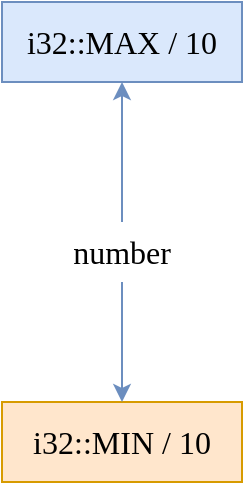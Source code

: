 <mxfile version="24.2.5" type="device">
  <diagram name="Page-1" id="y7UxyQXD9JRaXJqpYdBh">
    <mxGraphModel dx="1434" dy="835" grid="1" gridSize="10" guides="1" tooltips="1" connect="1" arrows="1" fold="1" page="1" pageScale="1" pageWidth="850" pageHeight="1100" math="0" shadow="0">
      <root>
        <mxCell id="0" />
        <mxCell id="1" parent="0" />
        <mxCell id="N_t2hYpUkx0jc7seM2L8-1" value="i32::MIN / 10" style="rounded=0;whiteSpace=wrap;html=1;strokeColor=#d79b00;strokeWidth=1;fontFamily=Ubuntu;fontSize=16;fillColor=#ffe6cc;" vertex="1" parent="1">
          <mxGeometry x="240" y="240" width="120" height="40" as="geometry" />
        </mxCell>
        <mxCell id="N_t2hYpUkx0jc7seM2L8-2" value="i32::MAX / 10" style="rounded=0;whiteSpace=wrap;html=1;strokeColor=#6c8ebf;strokeWidth=1;fontFamily=Ubuntu;fontSize=16;fillColor=#dae8fc;" vertex="1" parent="1">
          <mxGeometry x="240" y="40" width="120" height="40" as="geometry" />
        </mxCell>
        <mxCell id="N_t2hYpUkx0jc7seM2L8-5" style="edgeStyle=orthogonalEdgeStyle;rounded=1;orthogonalLoop=1;jettySize=auto;html=1;entryX=0.5;entryY=1;entryDx=0;entryDy=0;strokeColor=#6c8ebf;fontFamily=Ubuntu;fontSize=14;fillColor=#dae8fc;" edge="1" parent="1" source="N_t2hYpUkx0jc7seM2L8-3" target="N_t2hYpUkx0jc7seM2L8-2">
          <mxGeometry relative="1" as="geometry" />
        </mxCell>
        <mxCell id="N_t2hYpUkx0jc7seM2L8-6" style="edgeStyle=orthogonalEdgeStyle;rounded=1;orthogonalLoop=1;jettySize=auto;html=1;entryX=0.5;entryY=0;entryDx=0;entryDy=0;strokeColor=#6c8ebf;fontFamily=Ubuntu;fontSize=14;fillColor=#dae8fc;" edge="1" parent="1" source="N_t2hYpUkx0jc7seM2L8-3" target="N_t2hYpUkx0jc7seM2L8-1">
          <mxGeometry relative="1" as="geometry" />
        </mxCell>
        <mxCell id="N_t2hYpUkx0jc7seM2L8-3" value="number" style="text;html=1;align=center;verticalAlign=middle;whiteSpace=wrap;rounded=0;fontFamily=Ubuntu;fontSize=16;" vertex="1" parent="1">
          <mxGeometry x="270" y="150" width="60" height="30" as="geometry" />
        </mxCell>
      </root>
    </mxGraphModel>
  </diagram>
</mxfile>
